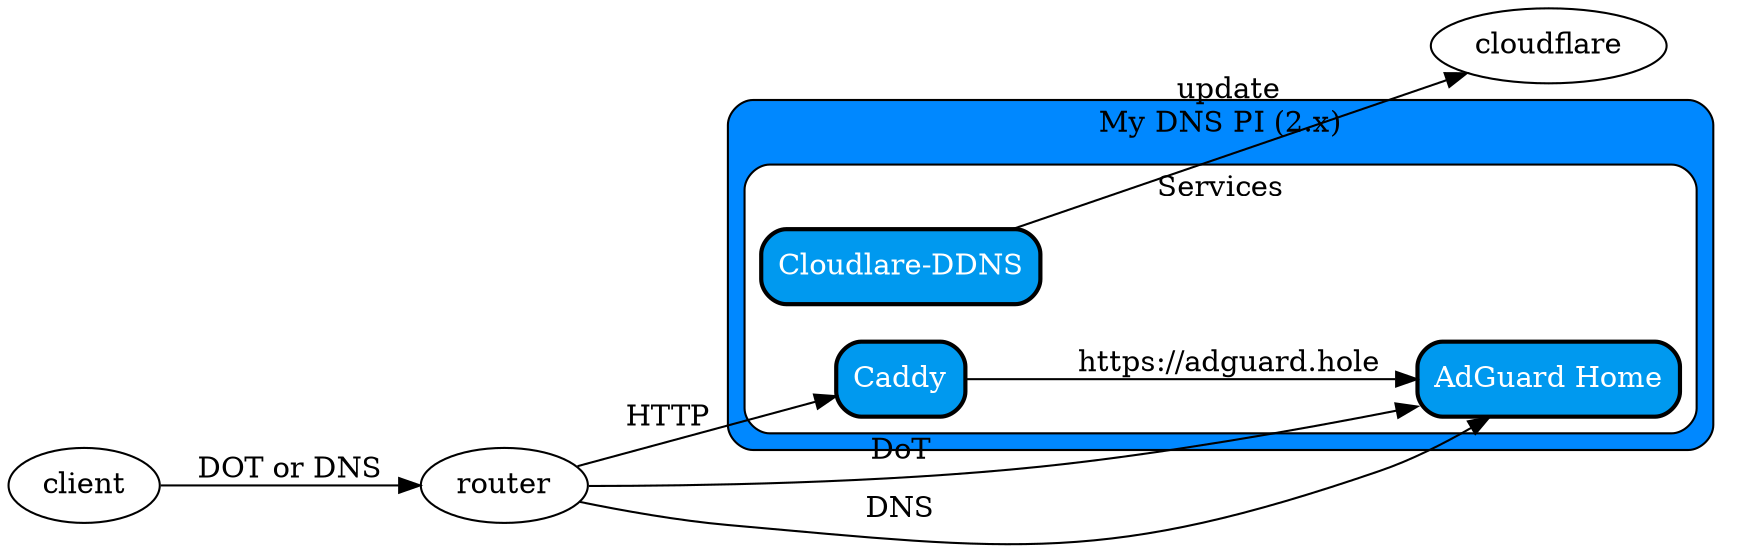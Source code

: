 digraph G {
    rankdir=LR

    subgraph cluster_0 {
        style="rounded,filled"
        fillcolor="#0088FF"

        node [style="rounded,filled", shape=box, penwidth=2, fillcolor="#0099EF", fontcolor=white]

        label="My DNS PI (2.x)"
        subgraph cluster_1 {
            fillcolor="#FFFFFF"
            label="Services"

            adguard_home [label="AdGuard Home"]

            caddy [label="Caddy"]
            cloudflare_ddns [label="Cloudlare-DDNS"]
        }
    }

    client -> router [label="DOT or DNS"]

    //  Router
    router -> adguard_home [label="DoT"]
    router -> adguard_home [label="DNS"]
    router -> caddy [label="HTTP"]

    //  Caddy
    caddy -> adguard_home [label="https://adguard.hole"]

    // Cloudflare DDNS
    cloudflare_ddns -> cloudflare [label="update"]
}
